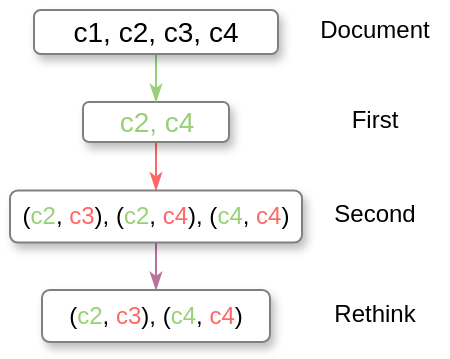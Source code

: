 <mxfile version="15.0.2" type="github">
  <diagram id="UuyM_oUdFWU5R_c15sy-" name="Page-1">
    <mxGraphModel dx="513" dy="251" grid="0" gridSize="10" guides="1" tooltips="1" connect="1" arrows="1" fold="1" page="1" pageScale="1" pageWidth="220" pageHeight="220" background="none" math="0" shadow="0">
      <root>
        <mxCell id="0" />
        <mxCell id="1" parent="0" />
        <mxCell id="7AcHqmVK4_phQom7Zhlx-9" style="edgeStyle=orthogonalEdgeStyle;rounded=0;orthogonalLoop=1;jettySize=auto;html=1;entryX=0.5;entryY=0;entryDx=0;entryDy=0;strokeColor=#FF6666;endArrow=classicThin;endFill=1;" edge="1" parent="1" source="ZyO74vpCLGybzCgZErhr-3" target="7AcHqmVK4_phQom7Zhlx-4">
          <mxGeometry relative="1" as="geometry" />
        </mxCell>
        <mxCell id="ZyO74vpCLGybzCgZErhr-3" value="&lt;font style=&quot;font-size: 14px&quot; color=&quot;#97d077&quot;&gt;c2, c4&lt;/font&gt;" style="rounded=1;whiteSpace=wrap;html=1;strokeWidth=1;sketch=0;glass=0;shadow=1;strokeColor=#808080;" parent="1" vertex="1">
          <mxGeometry x="36.5" y="46" width="73" height="20" as="geometry" />
        </mxCell>
        <mxCell id="7AcHqmVK4_phQom7Zhlx-8" style="edgeStyle=orthogonalEdgeStyle;rounded=0;orthogonalLoop=1;jettySize=auto;html=1;strokeColor=#97D077;endArrow=classicThin;endFill=1;" edge="1" parent="1" source="7Fjtuf2y4Gno0_X98hwX-4" target="ZyO74vpCLGybzCgZErhr-3">
          <mxGeometry relative="1" as="geometry" />
        </mxCell>
        <mxCell id="7Fjtuf2y4Gno0_X98hwX-4" value="&lt;font style=&quot;font-size: 14px&quot;&gt;c1, c2, c3, c4&lt;/font&gt;" style="rounded=1;whiteSpace=wrap;html=1;strokeWidth=1;perimeterSpacing=0;shadow=1;sketch=0;glass=0;strokeColor=#808080;" parent="1" vertex="1">
          <mxGeometry x="12" width="122" height="22" as="geometry" />
        </mxCell>
        <mxCell id="7AcHqmVK4_phQom7Zhlx-1" value="First" style="text;html=1;strokeColor=none;fillColor=none;align=center;verticalAlign=middle;whiteSpace=wrap;rounded=0;" vertex="1" parent="1">
          <mxGeometry x="146" y="45" width="73" height="20" as="geometry" />
        </mxCell>
        <mxCell id="7AcHqmVK4_phQom7Zhlx-2" value="Second" style="text;html=1;strokeColor=none;fillColor=none;align=center;verticalAlign=middle;whiteSpace=wrap;rounded=0;" vertex="1" parent="1">
          <mxGeometry x="146" y="92.25" width="73" height="20" as="geometry" />
        </mxCell>
        <mxCell id="7AcHqmVK4_phQom7Zhlx-10" style="edgeStyle=orthogonalEdgeStyle;rounded=0;orthogonalLoop=1;jettySize=auto;html=1;strokeColor=#B5739D;endArrow=classicThin;endFill=1;" edge="1" parent="1" source="7AcHqmVK4_phQom7Zhlx-4" target="7AcHqmVK4_phQom7Zhlx-5">
          <mxGeometry relative="1" as="geometry" />
        </mxCell>
        <mxCell id="7AcHqmVK4_phQom7Zhlx-4" value="&lt;font style=&quot;font-size: 12px&quot;&gt;(&lt;font color=&quot;#97d077&quot;&gt;c2&lt;/font&gt;, &lt;font color=&quot;#ff6666&quot;&gt;c3&lt;/font&gt;), (&lt;font color=&quot;#97d077&quot;&gt;c2&lt;/font&gt;, &lt;font color=&quot;#ff6666&quot;&gt;c4&lt;/font&gt;), (&lt;font color=&quot;#97d077&quot;&gt;c4&lt;/font&gt;, &lt;font color=&quot;#ff6666&quot;&gt;c4&lt;/font&gt;)&lt;/font&gt;" style="rounded=1;whiteSpace=wrap;html=1;strokeWidth=1;sketch=0;shadow=1;strokeColor=#808080;" vertex="1" parent="1">
          <mxGeometry y="90.25" width="146" height="26" as="geometry" />
        </mxCell>
        <mxCell id="7AcHqmVK4_phQom7Zhlx-5" value="&lt;font style=&quot;font-size: 12px&quot;&gt;(&lt;font color=&quot;#97d077&quot;&gt;c2&lt;/font&gt;, &lt;font color=&quot;#ff6666&quot;&gt;c3&lt;/font&gt;), (&lt;font color=&quot;#97d077&quot;&gt;c4&lt;/font&gt;, &lt;font color=&quot;#ff6666&quot;&gt;c4&lt;/font&gt;)&lt;/font&gt;" style="rounded=1;whiteSpace=wrap;html=1;strokeWidth=1;sketch=0;shadow=1;strokeColor=#808080;" vertex="1" parent="1">
          <mxGeometry x="16" y="140" width="114" height="26" as="geometry" />
        </mxCell>
        <mxCell id="7AcHqmVK4_phQom7Zhlx-6" value="Rethink" style="text;html=1;strokeColor=none;fillColor=none;align=center;verticalAlign=middle;whiteSpace=wrap;rounded=0;" vertex="1" parent="1">
          <mxGeometry x="146" y="142" width="73" height="20" as="geometry" />
        </mxCell>
        <mxCell id="7AcHqmVK4_phQom7Zhlx-7" value="Document" style="text;html=1;strokeColor=none;fillColor=none;align=center;verticalAlign=middle;whiteSpace=wrap;rounded=0;" vertex="1" parent="1">
          <mxGeometry x="146" width="73" height="20" as="geometry" />
        </mxCell>
      </root>
    </mxGraphModel>
  </diagram>
</mxfile>
